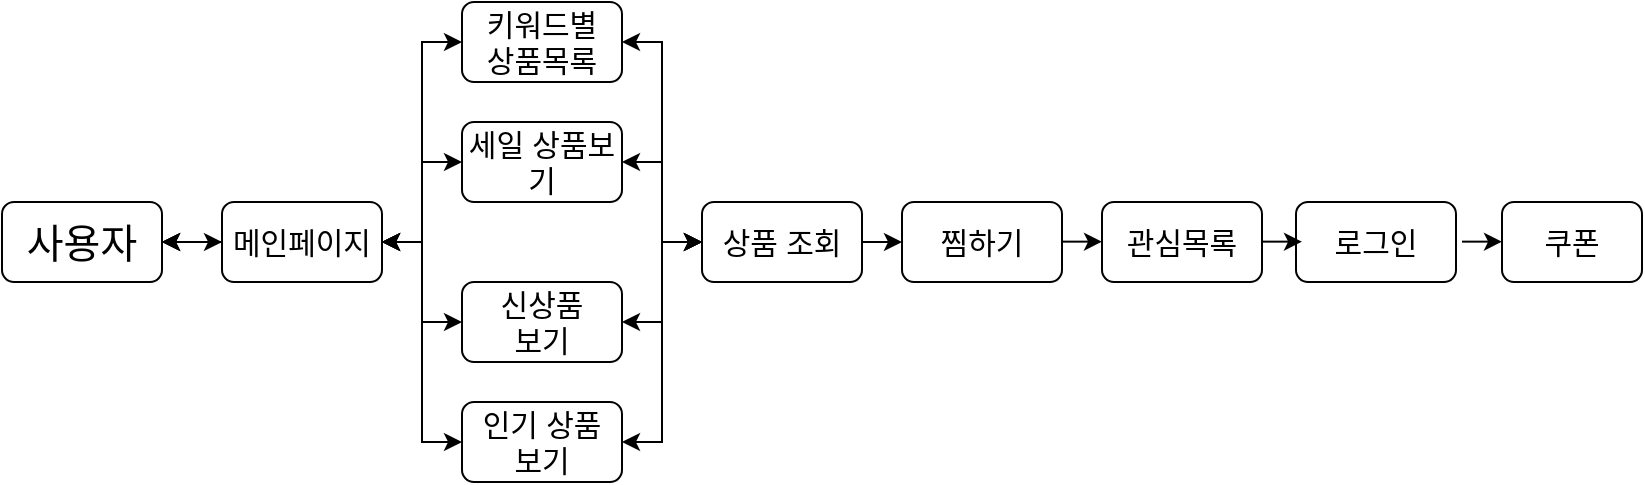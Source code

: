 <mxfile version="27.0.9" pages="2">
  <diagram name="쇼핑몰" id="b9Lf8tZFh7U4rmQEqqKz">
    <mxGraphModel dx="1380" dy="1186" grid="1" gridSize="10" guides="1" tooltips="1" connect="1" arrows="1" fold="1" page="1" pageScale="1" pageWidth="827" pageHeight="1169" math="0" shadow="0">
      <root>
        <mxCell id="0" />
        <mxCell id="1" parent="0" />
        <mxCell id="3-NaPP0Sm2eV7VNcV9wb-1" value="&lt;font style=&quot;font-size: 20px;&quot;&gt;사용자&lt;/font&gt;" style="rounded=1;whiteSpace=wrap;html=1;" parent="1" vertex="1">
          <mxGeometry y="610" width="80" height="40" as="geometry" />
        </mxCell>
        <mxCell id="3-NaPP0Sm2eV7VNcV9wb-2" value="&lt;font style=&quot;font-size: 15px;&quot;&gt;키워드별&lt;/font&gt;&lt;div&gt;&lt;font style=&quot;font-size: 15px;&quot;&gt;상품목록&lt;/font&gt;&lt;/div&gt;" style="rounded=1;whiteSpace=wrap;html=1;" parent="1" vertex="1">
          <mxGeometry x="230" y="510" width="80" height="40" as="geometry" />
        </mxCell>
        <mxCell id="3-NaPP0Sm2eV7VNcV9wb-3" value="&lt;font style=&quot;font-size: 15px;&quot;&gt;세일 상품보기&lt;/font&gt;" style="rounded=1;whiteSpace=wrap;html=1;" parent="1" vertex="1">
          <mxGeometry x="230" y="570" width="80" height="40" as="geometry" />
        </mxCell>
        <mxCell id="3-NaPP0Sm2eV7VNcV9wb-4" value="&lt;font style=&quot;font-size: 15px;&quot;&gt;&amp;nbsp;신상품&amp;nbsp;&lt;/font&gt;&lt;div&gt;&lt;font style=&quot;font-size: 15px;&quot;&gt;보기&lt;/font&gt;&lt;/div&gt;" style="rounded=1;whiteSpace=wrap;html=1;" parent="1" vertex="1">
          <mxGeometry x="230" y="650" width="80" height="40" as="geometry" />
        </mxCell>
        <mxCell id="3-NaPP0Sm2eV7VNcV9wb-5" value="&lt;span style=&quot;font-size: 15px;&quot;&gt;인기 상품&lt;/span&gt;&lt;div&gt;&lt;span style=&quot;font-size: 15px;&quot;&gt;보기&lt;/span&gt;&lt;/div&gt;" style="rounded=1;whiteSpace=wrap;html=1;" parent="1" vertex="1">
          <mxGeometry x="230" y="710" width="80" height="40" as="geometry" />
        </mxCell>
        <mxCell id="3-NaPP0Sm2eV7VNcV9wb-18" value="" style="edgeStyle=orthogonalEdgeStyle;rounded=0;orthogonalLoop=1;jettySize=auto;html=1;" parent="1" source="3-NaPP0Sm2eV7VNcV9wb-9" target="3-NaPP0Sm2eV7VNcV9wb-1" edge="1">
          <mxGeometry relative="1" as="geometry" />
        </mxCell>
        <mxCell id="3-NaPP0Sm2eV7VNcV9wb-28" value="" style="edgeStyle=orthogonalEdgeStyle;rounded=0;orthogonalLoop=1;jettySize=auto;html=1;" parent="1" source="3-NaPP0Sm2eV7VNcV9wb-9" target="3-NaPP0Sm2eV7VNcV9wb-1" edge="1">
          <mxGeometry relative="1" as="geometry" />
        </mxCell>
        <mxCell id="3-NaPP0Sm2eV7VNcV9wb-9" value="&lt;span style=&quot;font-size: 15px;&quot;&gt;메인페이지&lt;/span&gt;" style="rounded=1;whiteSpace=wrap;html=1;" parent="1" vertex="1">
          <mxGeometry x="110" y="610" width="80" height="40" as="geometry" />
        </mxCell>
        <mxCell id="3-NaPP0Sm2eV7VNcV9wb-11" value="&lt;span style=&quot;font-size: 15px;&quot;&gt;상품 조회&lt;/span&gt;" style="rounded=1;whiteSpace=wrap;html=1;" parent="1" vertex="1">
          <mxGeometry x="350" y="610" width="80" height="40" as="geometry" />
        </mxCell>
        <mxCell id="3-NaPP0Sm2eV7VNcV9wb-12" value="&lt;span style=&quot;font-size: 15px;&quot;&gt;찜하기&lt;/span&gt;" style="rounded=1;whiteSpace=wrap;html=1;" parent="1" vertex="1">
          <mxGeometry x="450" y="610" width="80" height="40" as="geometry" />
        </mxCell>
        <mxCell id="3-NaPP0Sm2eV7VNcV9wb-13" value="&lt;span style=&quot;font-size: 15px;&quot;&gt;관심목록&lt;/span&gt;" style="rounded=1;whiteSpace=wrap;html=1;" parent="1" vertex="1">
          <mxGeometry x="550" y="610" width="80" height="40" as="geometry" />
        </mxCell>
        <mxCell id="3-NaPP0Sm2eV7VNcV9wb-14" value="&lt;span style=&quot;font-size: 15px;&quot;&gt;로그인&lt;/span&gt;" style="rounded=1;whiteSpace=wrap;html=1;" parent="1" vertex="1">
          <mxGeometry x="647" y="610" width="80" height="40" as="geometry" />
        </mxCell>
        <mxCell id="3-NaPP0Sm2eV7VNcV9wb-15" value="&lt;span style=&quot;font-size: 15px;&quot;&gt;쿠폰&lt;/span&gt;" style="rounded=1;whiteSpace=wrap;html=1;" parent="1" vertex="1">
          <mxGeometry x="750" y="610" width="70" height="40" as="geometry" />
        </mxCell>
        <mxCell id="3-NaPP0Sm2eV7VNcV9wb-17" value="" style="endArrow=classic;startArrow=classic;html=1;rounded=0;exitX=1;exitY=0.5;exitDx=0;exitDy=0;entryX=0;entryY=0.5;entryDx=0;entryDy=0;" parent="1" source="3-NaPP0Sm2eV7VNcV9wb-1" target="3-NaPP0Sm2eV7VNcV9wb-9" edge="1">
          <mxGeometry width="50" height="50" relative="1" as="geometry">
            <mxPoint x="150" y="620" as="sourcePoint" />
            <mxPoint x="200" y="570" as="targetPoint" />
          </mxGeometry>
        </mxCell>
        <mxCell id="3-NaPP0Sm2eV7VNcV9wb-19" value="" style="endArrow=classic;startArrow=classic;html=1;rounded=0;entryX=0;entryY=0.5;entryDx=0;entryDy=0;exitX=1;exitY=0.5;exitDx=0;exitDy=0;" parent="1" source="3-NaPP0Sm2eV7VNcV9wb-9" target="3-NaPP0Sm2eV7VNcV9wb-2" edge="1">
          <mxGeometry width="50" height="50" relative="1" as="geometry">
            <mxPoint x="200" y="630" as="sourcePoint" />
            <mxPoint x="160" y="560" as="targetPoint" />
            <Array as="points">
              <mxPoint x="210" y="630" />
              <mxPoint x="210" y="530" />
            </Array>
          </mxGeometry>
        </mxCell>
        <mxCell id="3-NaPP0Sm2eV7VNcV9wb-20" value="" style="endArrow=classic;startArrow=classic;html=1;rounded=0;entryX=1;entryY=0.5;entryDx=0;entryDy=0;exitX=0;exitY=0.5;exitDx=0;exitDy=0;" parent="1" source="3-NaPP0Sm2eV7VNcV9wb-5" target="3-NaPP0Sm2eV7VNcV9wb-9" edge="1">
          <mxGeometry width="50" height="50" relative="1" as="geometry">
            <mxPoint x="220.0" y="740" as="sourcePoint" />
            <mxPoint x="200.0" y="640" as="targetPoint" />
            <Array as="points">
              <mxPoint x="210" y="730" />
              <mxPoint x="210" y="630" />
            </Array>
          </mxGeometry>
        </mxCell>
        <mxCell id="3-NaPP0Sm2eV7VNcV9wb-21" value="" style="endArrow=classic;startArrow=classic;html=1;rounded=0;entryX=1;entryY=0.5;entryDx=0;entryDy=0;exitX=0;exitY=0.5;exitDx=0;exitDy=0;" parent="1" source="3-NaPP0Sm2eV7VNcV9wb-4" target="3-NaPP0Sm2eV7VNcV9wb-9" edge="1">
          <mxGeometry width="50" height="50" relative="1" as="geometry">
            <mxPoint x="210" y="690" as="sourcePoint" />
            <mxPoint x="190" y="660" as="targetPoint" />
            <Array as="points">
              <mxPoint x="210" y="670" />
              <mxPoint x="210" y="630" />
            </Array>
          </mxGeometry>
        </mxCell>
        <mxCell id="3-NaPP0Sm2eV7VNcV9wb-22" value="" style="endArrow=classic;startArrow=classic;html=1;rounded=0;entryX=1;entryY=0.5;entryDx=0;entryDy=0;exitX=0;exitY=0.5;exitDx=0;exitDy=0;" parent="1" source="3-NaPP0Sm2eV7VNcV9wb-3" target="3-NaPP0Sm2eV7VNcV9wb-9" edge="1">
          <mxGeometry width="50" height="50" relative="1" as="geometry">
            <mxPoint x="150" y="730" as="sourcePoint" />
            <mxPoint x="130" y="690" as="targetPoint" />
            <Array as="points">
              <mxPoint x="210" y="590" />
              <mxPoint x="210" y="630" />
            </Array>
          </mxGeometry>
        </mxCell>
        <mxCell id="3-NaPP0Sm2eV7VNcV9wb-24" value="" style="endArrow=classic;startArrow=classic;html=1;rounded=0;entryX=0;entryY=0.5;entryDx=0;entryDy=0;exitX=1;exitY=0.5;exitDx=0;exitDy=0;" parent="1" edge="1">
          <mxGeometry width="50" height="50" relative="1" as="geometry">
            <mxPoint x="350" y="630" as="sourcePoint" />
            <mxPoint x="310" y="530" as="targetPoint" />
            <Array as="points">
              <mxPoint x="330" y="630" />
              <mxPoint x="330" y="530" />
            </Array>
          </mxGeometry>
        </mxCell>
        <mxCell id="3-NaPP0Sm2eV7VNcV9wb-25" value="" style="endArrow=classic;startArrow=classic;html=1;rounded=0;entryX=1;entryY=0.5;entryDx=0;entryDy=0;exitX=0;exitY=0.5;exitDx=0;exitDy=0;" parent="1" edge="1">
          <mxGeometry width="50" height="50" relative="1" as="geometry">
            <mxPoint x="310" y="730" as="sourcePoint" />
            <mxPoint x="350" y="630" as="targetPoint" />
            <Array as="points">
              <mxPoint x="330" y="730" />
              <mxPoint x="330" y="630" />
            </Array>
          </mxGeometry>
        </mxCell>
        <mxCell id="3-NaPP0Sm2eV7VNcV9wb-26" value="" style="endArrow=classic;startArrow=classic;html=1;rounded=0;entryX=1;entryY=0.5;entryDx=0;entryDy=0;exitX=0;exitY=0.5;exitDx=0;exitDy=0;" parent="1" edge="1">
          <mxGeometry width="50" height="50" relative="1" as="geometry">
            <mxPoint x="310" y="670" as="sourcePoint" />
            <mxPoint x="350" y="630" as="targetPoint" />
            <Array as="points">
              <mxPoint x="330" y="670" />
              <mxPoint x="330" y="630" />
            </Array>
          </mxGeometry>
        </mxCell>
        <mxCell id="3-NaPP0Sm2eV7VNcV9wb-27" value="" style="endArrow=classic;startArrow=classic;html=1;rounded=0;entryX=1;entryY=0.5;entryDx=0;entryDy=0;exitX=0;exitY=0.5;exitDx=0;exitDy=0;" parent="1" edge="1">
          <mxGeometry width="50" height="50" relative="1" as="geometry">
            <mxPoint x="310" y="590" as="sourcePoint" />
            <mxPoint x="350" y="630" as="targetPoint" />
            <Array as="points">
              <mxPoint x="330" y="590" />
              <mxPoint x="330" y="630" />
            </Array>
          </mxGeometry>
        </mxCell>
        <mxCell id="3-NaPP0Sm2eV7VNcV9wb-29" value="" style="endArrow=classic;html=1;rounded=0;entryX=0;entryY=0.5;entryDx=0;entryDy=0;exitX=1;exitY=0.5;exitDx=0;exitDy=0;" parent="1" source="3-NaPP0Sm2eV7VNcV9wb-11" target="3-NaPP0Sm2eV7VNcV9wb-12" edge="1">
          <mxGeometry width="50" height="50" relative="1" as="geometry">
            <mxPoint x="430" y="700" as="sourcePoint" />
            <mxPoint x="480" y="650" as="targetPoint" />
          </mxGeometry>
        </mxCell>
        <mxCell id="3-NaPP0Sm2eV7VNcV9wb-31" value="" style="endArrow=classic;html=1;rounded=0;entryX=0;entryY=0.5;entryDx=0;entryDy=0;exitX=1;exitY=0.5;exitDx=0;exitDy=0;" parent="1" edge="1">
          <mxGeometry width="50" height="50" relative="1" as="geometry">
            <mxPoint x="530" y="629.82" as="sourcePoint" />
            <mxPoint x="550" y="629.82" as="targetPoint" />
          </mxGeometry>
        </mxCell>
        <mxCell id="3-NaPP0Sm2eV7VNcV9wb-32" value="" style="endArrow=classic;html=1;rounded=0;entryX=0;entryY=0.5;entryDx=0;entryDy=0;exitX=1;exitY=0.5;exitDx=0;exitDy=0;" parent="1" edge="1">
          <mxGeometry width="50" height="50" relative="1" as="geometry">
            <mxPoint x="630" y="629.82" as="sourcePoint" />
            <mxPoint x="650" y="629.82" as="targetPoint" />
          </mxGeometry>
        </mxCell>
        <mxCell id="3-NaPP0Sm2eV7VNcV9wb-33" value="" style="endArrow=classic;html=1;rounded=0;entryX=0;entryY=0.5;entryDx=0;entryDy=0;exitX=1;exitY=0.5;exitDx=0;exitDy=0;" parent="1" edge="1">
          <mxGeometry width="50" height="50" relative="1" as="geometry">
            <mxPoint x="730" y="629.82" as="sourcePoint" />
            <mxPoint x="750" y="629.82" as="targetPoint" />
          </mxGeometry>
        </mxCell>
      </root>
    </mxGraphModel>
  </diagram>
  <diagram id="ydPq135C0Q1DOdYQExs_" name="로그인 FLOWCHART">
    <mxGraphModel dx="1725" dy="1483" grid="1" gridSize="10" guides="1" tooltips="1" connect="1" arrows="1" fold="1" page="1" pageScale="1" pageWidth="827" pageHeight="1169" math="0" shadow="0">
      <root>
        <mxCell id="0" />
        <mxCell id="1" parent="0" />
        <mxCell id="GiLMzQGx2DFJwpaIMuI--1" value="Note" style="shape=note;size=20;whiteSpace=wrap;html=1;" vertex="1" parent="1">
          <mxGeometry x="18" y="200" width="790" height="950" as="geometry" />
        </mxCell>
        <mxCell id="GiLMzQGx2DFJwpaIMuI--2" value="" style="edgeStyle=orthogonalEdgeStyle;rounded=0;orthogonalLoop=1;jettySize=auto;html=1;" edge="1" parent="1" source="GiLMzQGx2DFJwpaIMuI--3" target="GiLMzQGx2DFJwpaIMuI--5">
          <mxGeometry relative="1" as="geometry" />
        </mxCell>
        <mxCell id="GiLMzQGx2DFJwpaIMuI--3" value="시작" style="strokeWidth=2;html=1;shape=mxgraph.flowchart.terminator;whiteSpace=wrap;" vertex="1" parent="1">
          <mxGeometry x="190" y="279" width="100" height="60" as="geometry" />
        </mxCell>
        <mxCell id="GiLMzQGx2DFJwpaIMuI--4" value="" style="edgeStyle=orthogonalEdgeStyle;rounded=0;orthogonalLoop=1;jettySize=auto;html=1;" edge="1" parent="1" source="GiLMzQGx2DFJwpaIMuI--5" target="GiLMzQGx2DFJwpaIMuI--7">
          <mxGeometry relative="1" as="geometry" />
        </mxCell>
        <mxCell id="GiLMzQGx2DFJwpaIMuI--5" value="로그인 페이지" style="strokeWidth=2;html=1;shape=mxgraph.flowchart.document2;whiteSpace=wrap;size=0.25;" vertex="1" parent="1">
          <mxGeometry x="190" y="369" width="100" height="60" as="geometry" />
        </mxCell>
        <mxCell id="GiLMzQGx2DFJwpaIMuI--6" value="" style="edgeStyle=orthogonalEdgeStyle;rounded=0;orthogonalLoop=1;jettySize=auto;html=1;" edge="1" parent="1" source="GiLMzQGx2DFJwpaIMuI--7" target="GiLMzQGx2DFJwpaIMuI--9">
          <mxGeometry relative="1" as="geometry" />
        </mxCell>
        <mxCell id="GiLMzQGx2DFJwpaIMuI--7" value="ID/PW 입력" style="shape=parallelogram;html=1;strokeWidth=2;perimeter=parallelogramPerimeter;whiteSpace=wrap;rounded=1;arcSize=12;size=0.23;" vertex="1" parent="1">
          <mxGeometry x="190" y="459" width="100" height="60" as="geometry" />
        </mxCell>
        <mxCell id="GiLMzQGx2DFJwpaIMuI--8" value="" style="edgeStyle=orthogonalEdgeStyle;rounded=0;orthogonalLoop=1;jettySize=auto;html=1;" edge="1" parent="1" source="GiLMzQGx2DFJwpaIMuI--9" target="GiLMzQGx2DFJwpaIMuI--11">
          <mxGeometry relative="1" as="geometry" />
        </mxCell>
        <mxCell id="GiLMzQGx2DFJwpaIMuI--9" value="ID/PW 확인 처리" style="whiteSpace=wrap;html=1;strokeWidth=2;rounded=1;arcSize=0;" vertex="1" parent="1">
          <mxGeometry x="180" y="599" width="120" height="60" as="geometry" />
        </mxCell>
        <mxCell id="GiLMzQGx2DFJwpaIMuI--10" value="" style="edgeStyle=orthogonalEdgeStyle;rounded=0;orthogonalLoop=1;jettySize=auto;html=1;" edge="1" parent="1" source="GiLMzQGx2DFJwpaIMuI--11" target="GiLMzQGx2DFJwpaIMuI--13">
          <mxGeometry relative="1" as="geometry" />
        </mxCell>
        <mxCell id="GiLMzQGx2DFJwpaIMuI--11" value="&lt;div&gt;&lt;br&gt;&lt;/div&gt;사용자&lt;br&gt;&lt;div&gt;테이블&lt;/div&gt;" style="strokeWidth=2;html=1;shape=mxgraph.flowchart.database;whiteSpace=wrap;" vertex="1" parent="1">
          <mxGeometry x="350" y="599" width="70" height="60" as="geometry" />
        </mxCell>
        <mxCell id="GiLMzQGx2DFJwpaIMuI--12" value="" style="edgeStyle=orthogonalEdgeStyle;rounded=0;orthogonalLoop=1;jettySize=auto;html=1;" edge="1" parent="1" source="GiLMzQGx2DFJwpaIMuI--13" target="GiLMzQGx2DFJwpaIMuI--18">
          <mxGeometry relative="1" as="geometry" />
        </mxCell>
        <mxCell id="GiLMzQGx2DFJwpaIMuI--13" value="동일한 ID&lt;div&gt;존재 확인&lt;/div&gt;" style="strokeWidth=2;html=1;shape=mxgraph.flowchart.decision;whiteSpace=wrap;" vertex="1" parent="1">
          <mxGeometry x="340" y="699" width="90" height="90" as="geometry" />
        </mxCell>
        <mxCell id="GiLMzQGx2DFJwpaIMuI--14" style="edgeStyle=orthogonalEdgeStyle;rounded=0;orthogonalLoop=1;jettySize=auto;html=1;entryX=1;entryY=0.5;entryDx=0;entryDy=0;entryPerimeter=0;" edge="1" parent="1" source="GiLMzQGx2DFJwpaIMuI--13" target="GiLMzQGx2DFJwpaIMuI--5">
          <mxGeometry relative="1" as="geometry">
            <Array as="points">
              <mxPoint x="490" y="744" />
              <mxPoint x="490" y="399" />
            </Array>
          </mxGeometry>
        </mxCell>
        <mxCell id="GiLMzQGx2DFJwpaIMuI--15" value="NO" style="text;html=1;align=center;verticalAlign=middle;resizable=0;points=[];autosize=1;strokeColor=none;fillColor=none;fontStyle=1" vertex="1" parent="1">
          <mxGeometry x="436" y="717" width="40" height="30" as="geometry" />
        </mxCell>
        <mxCell id="GiLMzQGx2DFJwpaIMuI--16" value="YES" style="text;html=1;align=center;verticalAlign=middle;resizable=0;points=[];autosize=1;strokeColor=none;fillColor=none;fontStyle=1" vertex="1" parent="1">
          <mxGeometry x="382" y="788" width="50" height="30" as="geometry" />
        </mxCell>
        <mxCell id="GiLMzQGx2DFJwpaIMuI--17" value="" style="edgeStyle=orthogonalEdgeStyle;rounded=0;orthogonalLoop=1;jettySize=auto;html=1;" edge="1" parent="1" source="GiLMzQGx2DFJwpaIMuI--18" target="GiLMzQGx2DFJwpaIMuI--29">
          <mxGeometry relative="1" as="geometry" />
        </mxCell>
        <mxCell id="GiLMzQGx2DFJwpaIMuI--18" value="PW&lt;div&gt;일치(확인)&lt;/div&gt;" style="strokeWidth=2;html=1;shape=mxgraph.flowchart.decision;whiteSpace=wrap;" vertex="1" parent="1">
          <mxGeometry x="340" y="824" width="90" height="90" as="geometry" />
        </mxCell>
        <mxCell id="GiLMzQGx2DFJwpaIMuI--19" style="edgeStyle=orthogonalEdgeStyle;rounded=0;orthogonalLoop=1;jettySize=auto;html=1;exitX=1;exitY=0.5;exitDx=0;exitDy=0;exitPerimeter=0;entryX=1;entryY=0.5;entryDx=0;entryDy=0;entryPerimeter=0;" edge="1" parent="1" source="GiLMzQGx2DFJwpaIMuI--18" target="GiLMzQGx2DFJwpaIMuI--5">
          <mxGeometry relative="1" as="geometry">
            <Array as="points">
              <mxPoint x="490" y="869" />
              <mxPoint x="490" y="399" />
            </Array>
          </mxGeometry>
        </mxCell>
        <mxCell id="GiLMzQGx2DFJwpaIMuI--20" value="" style="group" vertex="1" connectable="0" parent="1">
          <mxGeometry x="510" y="675" width="255" height="60" as="geometry" />
        </mxCell>
        <mxCell id="GiLMzQGx2DFJwpaIMuI--21" style="edgeStyle=orthogonalEdgeStyle;rounded=0;orthogonalLoop=1;jettySize=auto;html=1;exitX=0;exitY=0.5;exitDx=0;exitDy=0;" edge="1" parent="GiLMzQGx2DFJwpaIMuI--20" source="GiLMzQGx2DFJwpaIMuI--22">
          <mxGeometry relative="1" as="geometry">
            <mxPoint x="-20" y="30.222" as="targetPoint" />
          </mxGeometry>
        </mxCell>
        <mxCell id="GiLMzQGx2DFJwpaIMuI--22" value="&lt;p style=&quot;margin:0px;margin-top:4px;text-align:center;&quot;&gt;&lt;b&gt;Message&lt;/b&gt;&lt;/p&gt;&lt;hr size=&quot;1&quot; style=&quot;border-style:solid;&quot;&gt;&lt;div style=&quot;height:2px;&quot;&gt;&lt;/div&gt;" style="verticalAlign=top;align=left;overflow=fill;html=1;whiteSpace=wrap;" vertex="1" parent="GiLMzQGx2DFJwpaIMuI--20">
          <mxGeometry width="255" height="60" as="geometry" />
        </mxCell>
        <mxCell id="GiLMzQGx2DFJwpaIMuI--23" value="동일 ID가 존재하지 않습니다." style="text;html=1;align=center;verticalAlign=middle;resizable=0;points=[];autosize=1;strokeColor=none;fillColor=none;fontSize=14;fontStyle=4" vertex="1" parent="GiLMzQGx2DFJwpaIMuI--20">
          <mxGeometry x="34.5" y="27" width="190" height="30" as="geometry" />
        </mxCell>
        <mxCell id="GiLMzQGx2DFJwpaIMuI--24" value="" style="group" vertex="1" connectable="0" parent="1">
          <mxGeometry x="510" y="806" width="255" height="60" as="geometry" />
        </mxCell>
        <mxCell id="GiLMzQGx2DFJwpaIMuI--25" style="edgeStyle=orthogonalEdgeStyle;rounded=0;orthogonalLoop=1;jettySize=auto;html=1;exitX=0;exitY=0.5;exitDx=0;exitDy=0;" edge="1" parent="GiLMzQGx2DFJwpaIMuI--24" source="GiLMzQGx2DFJwpaIMuI--26">
          <mxGeometry relative="1" as="geometry">
            <mxPoint x="-20" y="30.333" as="targetPoint" />
          </mxGeometry>
        </mxCell>
        <mxCell id="GiLMzQGx2DFJwpaIMuI--26" value="&lt;p style=&quot;margin:0px;margin-top:4px;text-align:center;&quot;&gt;&lt;b&gt;Message&lt;/b&gt;&lt;/p&gt;&lt;hr size=&quot;1&quot; style=&quot;border-style:solid;&quot;&gt;&lt;div style=&quot;height:2px;&quot;&gt;&lt;/div&gt;" style="verticalAlign=top;align=left;overflow=fill;html=1;whiteSpace=wrap;" vertex="1" parent="GiLMzQGx2DFJwpaIMuI--24">
          <mxGeometry width="255" height="60" as="geometry" />
        </mxCell>
        <mxCell id="GiLMzQGx2DFJwpaIMuI--27" value="PW가 일치하지 않습니다." style="text;html=1;align=center;verticalAlign=middle;resizable=0;points=[];autosize=1;strokeColor=none;fillColor=none;fontSize=14;fontStyle=4" vertex="1" parent="GiLMzQGx2DFJwpaIMuI--24">
          <mxGeometry x="44.5" y="27" width="170" height="30" as="geometry" />
        </mxCell>
        <mxCell id="GiLMzQGx2DFJwpaIMuI--28" value="" style="edgeStyle=orthogonalEdgeStyle;rounded=0;orthogonalLoop=1;jettySize=auto;html=1;" edge="1" parent="1" source="GiLMzQGx2DFJwpaIMuI--29" target="GiLMzQGx2DFJwpaIMuI--36">
          <mxGeometry relative="1" as="geometry" />
        </mxCell>
        <mxCell id="GiLMzQGx2DFJwpaIMuI--29" value="인증 확인&lt;br&gt;(권한 부여)" style="whiteSpace=wrap;html=1;strokeWidth=2;spacing=2;spacingTop=0;" vertex="1" parent="1">
          <mxGeometry x="180" y="839" width="120" height="60" as="geometry" />
        </mxCell>
        <mxCell id="GiLMzQGx2DFJwpaIMuI--30" value="종료" style="strokeWidth=2;html=1;shape=mxgraph.flowchart.terminator;whiteSpace=wrap;" vertex="1" parent="1">
          <mxGeometry x="190" y="1073" width="100" height="60" as="geometry" />
        </mxCell>
        <mxCell id="GiLMzQGx2DFJwpaIMuI--35" value="" style="edgeStyle=orthogonalEdgeStyle;rounded=0;orthogonalLoop=1;jettySize=auto;html=1;" edge="1" parent="1" source="GiLMzQGx2DFJwpaIMuI--36" target="GiLMzQGx2DFJwpaIMuI--30">
          <mxGeometry relative="1" as="geometry" />
        </mxCell>
        <mxCell id="GiLMzQGx2DFJwpaIMuI--36" value="메인페이지로&lt;div&gt;리다이렉트&lt;/div&gt;" style="whiteSpace=wrap;html=1;strokeWidth=2;spacing=2;spacingTop=0;" vertex="1" parent="1">
          <mxGeometry x="180" y="979" width="120" height="60" as="geometry" />
        </mxCell>
        <mxCell id="GiLMzQGx2DFJwpaIMuI--37" value="로그인 FLOWCHART" style="text;html=1;align=center;verticalAlign=middle;resizable=0;points=[];autosize=1;strokeColor=none;fillColor=none;fontSize=35;fontStyle=1" vertex="1" parent="1">
          <mxGeometry x="30" y="200" width="350" height="60" as="geometry" />
        </mxCell>
        <mxCell id="GiLMzQGx2DFJwpaIMuI--38" value="" style="shape=internalStorage;whiteSpace=wrap;html=1;backgroundOutline=1;dx=140;dy=90;" vertex="1" parent="1">
          <mxGeometry x="513" y="279" width="280" height="380" as="geometry" />
        </mxCell>
        <mxCell id="GiLMzQGx2DFJwpaIMuI--39" value="START" style="strokeWidth=2;html=1;shape=mxgraph.flowchart.terminator;whiteSpace=wrap;" vertex="1" parent="1">
          <mxGeometry x="538" y="296" width="90" height="60" as="geometry" />
        </mxCell>
        <mxCell id="GiLMzQGx2DFJwpaIMuI--40" value="시작/끝" style="text;html=1;align=center;verticalAlign=middle;resizable=0;points=[];autosize=1;strokeColor=none;fillColor=none;" vertex="1" parent="1">
          <mxGeometry x="688" y="311" width="60" height="30" as="geometry" />
        </mxCell>
        <mxCell id="GiLMzQGx2DFJwpaIMuI--41" value="" style="shape=parallelogram;html=1;strokeWidth=2;perimeter=parallelogramPerimeter;whiteSpace=wrap;rounded=1;arcSize=12;size=0.23;" vertex="1" parent="1">
          <mxGeometry x="533" y="386" width="100" height="60" as="geometry" />
        </mxCell>
        <mxCell id="GiLMzQGx2DFJwpaIMuI--42" value="입력/출력" style="text;html=1;align=center;verticalAlign=middle;resizable=0;points=[];autosize=1;strokeColor=none;fillColor=none;" vertex="1" parent="1">
          <mxGeometry x="683" y="401" width="70" height="30" as="geometry" />
        </mxCell>
        <mxCell id="GiLMzQGx2DFJwpaIMuI--43" value="PROCESS" style="whiteSpace=wrap;html=1;strokeWidth=2;rounded=1;arcSize=0;" vertex="1" parent="1">
          <mxGeometry x="523" y="476" width="120" height="60" as="geometry" />
        </mxCell>
        <mxCell id="GiLMzQGx2DFJwpaIMuI--44" value="처리/절차" style="text;html=1;align=center;verticalAlign=middle;resizable=0;points=[];autosize=1;strokeColor=none;fillColor=none;" vertex="1" parent="1">
          <mxGeometry x="683" y="491" width="70" height="30" as="geometry" />
        </mxCell>
        <mxCell id="GiLMzQGx2DFJwpaIMuI--45" value="" style="strokeWidth=2;html=1;shape=mxgraph.flowchart.decision;whiteSpace=wrap;" vertex="1" parent="1">
          <mxGeometry x="538" y="556" width="90" height="90" as="geometry" />
        </mxCell>
        <mxCell id="GiLMzQGx2DFJwpaIMuI--46" value="판단" style="text;html=1;align=center;verticalAlign=middle;resizable=0;points=[];autosize=1;strokeColor=none;fillColor=none;" vertex="1" parent="1">
          <mxGeometry x="693" y="586" width="50" height="30" as="geometry" />
        </mxCell>
        <mxCell id="GiLMzQGx2DFJwpaIMuI--47" value="&lt;font style=&quot;font-size: 20px;&quot;&gt;로그인 / 회원가입&lt;/font&gt;" style="rounded=0;whiteSpace=wrap;html=1;" vertex="1" parent="1">
          <mxGeometry x="558" y="209" width="190" height="60" as="geometry" />
        </mxCell>
        <mxCell id="GiLMzQGx2DFJwpaIMuI--48" value="로그인" style="swimlane;fontStyle=0;childLayout=stackLayout;horizontal=1;startSize=26;fillColor=none;horizontalStack=0;resizeParent=1;resizeParentMax=0;resizeLast=0;collapsible=1;marginBottom=0;html=1;" vertex="1" parent="1">
          <mxGeometry x="30" y="311" width="140" height="100" as="geometry">
            <mxRectangle x="-230" y="250" width="60" height="30" as="alternateBounds" />
          </mxGeometry>
        </mxCell>
        <mxCell id="GiLMzQGx2DFJwpaIMuI--49" value="&lt;span style=&quot;white-space: pre;&quot;&gt;&#x9;&amp;nbsp;&lt;/span&gt;&amp;nbsp;아이디 입력" style="text;strokeColor=none;fillColor=none;align=left;verticalAlign=top;spacingLeft=4;spacingRight=4;overflow=hidden;rotatable=0;points=[[0,0.5],[1,0.5]];portConstraint=eastwest;whiteSpace=wrap;html=1;" vertex="1" parent="GiLMzQGx2DFJwpaIMuI--48">
          <mxGeometry y="26" width="140" height="26" as="geometry" />
        </mxCell>
        <mxCell id="GiLMzQGx2DFJwpaIMuI--50" value="&lt;span style=&quot;white-space: pre;&quot;&gt;&#x9;&lt;/span&gt;패스워드 입력" style="text;strokeColor=none;fillColor=none;align=left;verticalAlign=top;spacingLeft=4;spacingRight=4;overflow=hidden;rotatable=0;points=[[0,0.5],[1,0.5]];portConstraint=eastwest;whiteSpace=wrap;html=1;" vertex="1" parent="GiLMzQGx2DFJwpaIMuI--48">
          <mxGeometry y="52" width="140" height="26" as="geometry" />
        </mxCell>
        <mxCell id="GiLMzQGx2DFJwpaIMuI--51" value="&lt;blockquote style=&quot;margin: 0 0 0 40px; border: none; padding: 0px;&quot;&gt;로그인 완료&lt;/blockquote&gt;" style="text;strokeColor=none;fillColor=none;align=left;verticalAlign=top;spacingLeft=4;spacingRight=4;overflow=hidden;rotatable=0;points=[[0,0.5],[1,0.5]];portConstraint=eastwest;whiteSpace=wrap;html=1;" vertex="1" parent="GiLMzQGx2DFJwpaIMuI--48">
          <mxGeometry y="78" width="140" height="22" as="geometry" />
        </mxCell>
        <mxCell id="GiLMzQGx2DFJwpaIMuI--52" value="NO" style="text;html=1;align=center;verticalAlign=middle;resizable=0;points=[];autosize=1;strokeColor=none;fillColor=none;fontStyle=1" vertex="1" parent="1">
          <mxGeometry x="436" y="836" width="40" height="30" as="geometry" />
        </mxCell>
        <mxCell id="GiLMzQGx2DFJwpaIMuI--53" value="YES" style="text;html=1;align=center;verticalAlign=middle;resizable=0;points=[];autosize=1;strokeColor=none;fillColor=none;fontStyle=1" vertex="1" parent="1">
          <mxGeometry x="300" y="829" width="50" height="30" as="geometry" />
        </mxCell>
      </root>
    </mxGraphModel>
  </diagram>
</mxfile>

